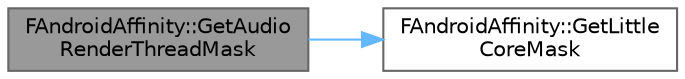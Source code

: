 digraph "FAndroidAffinity::GetAudioRenderThreadMask"
{
 // INTERACTIVE_SVG=YES
 // LATEX_PDF_SIZE
  bgcolor="transparent";
  edge [fontname=Helvetica,fontsize=10,labelfontname=Helvetica,labelfontsize=10];
  node [fontname=Helvetica,fontsize=10,shape=box,height=0.2,width=0.4];
  rankdir="LR";
  Node1 [id="Node000001",label="FAndroidAffinity::GetAudio\lRenderThreadMask",height=0.2,width=0.4,color="gray40", fillcolor="grey60", style="filled", fontcolor="black",tooltip=" "];
  Node1 -> Node2 [id="edge1_Node000001_Node000002",color="steelblue1",style="solid",tooltip=" "];
  Node2 [id="Node000002",label="FAndroidAffinity::GetLittle\lCoreMask",height=0.2,width=0.4,color="grey40", fillcolor="white", style="filled",URL="$d2/d0f/classFAndroidAffinity.html#aae84a6ea3f63b732ef5e37991eb43cc7",tooltip=" "];
}
